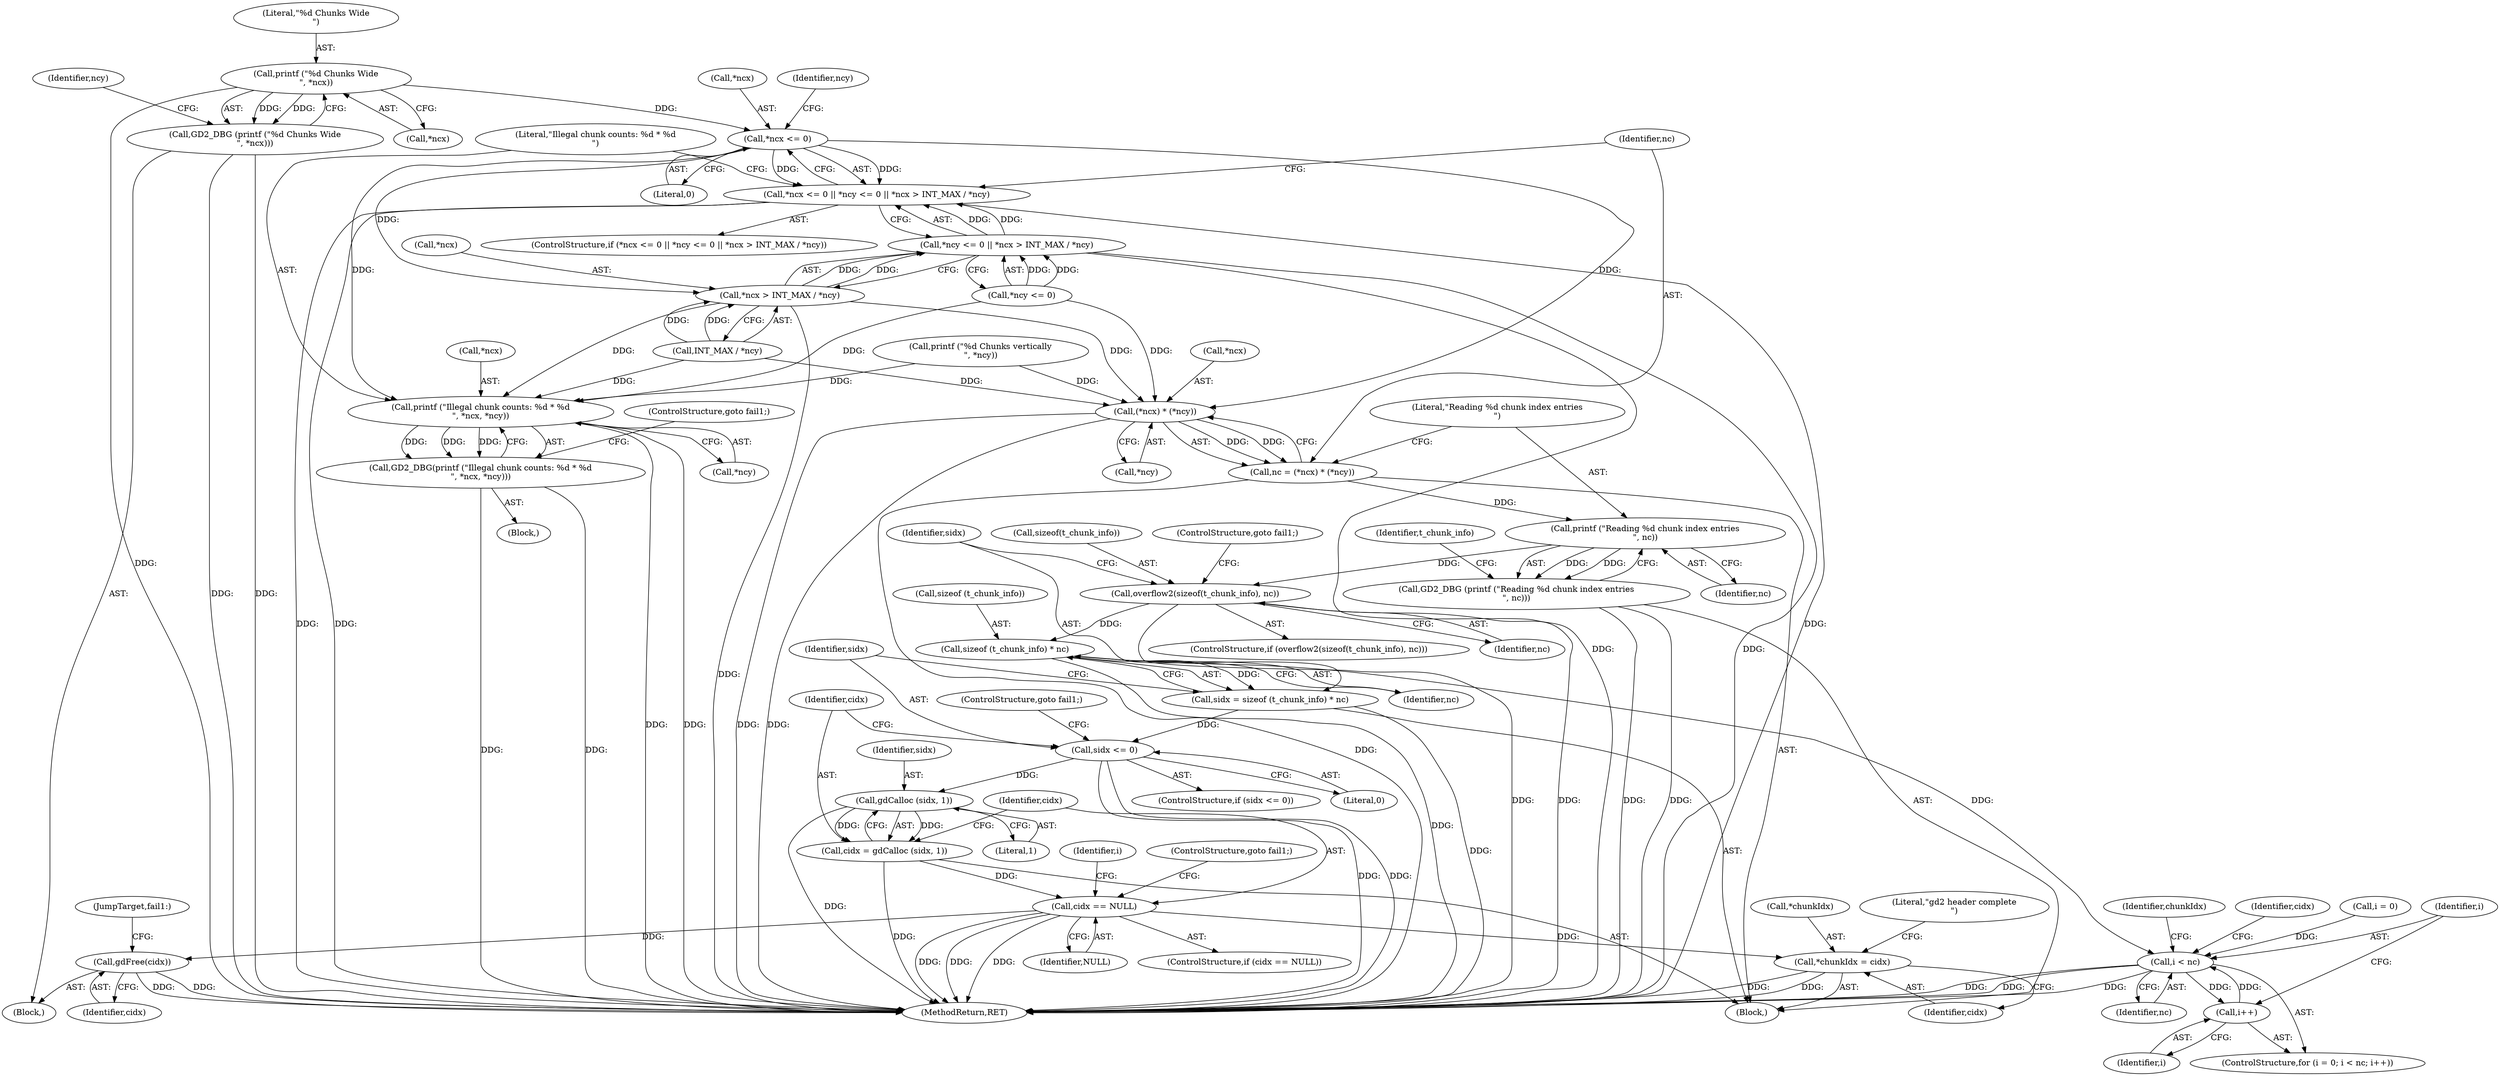 digraph "0_libgd_69d2fd2c597ffc0c217de1238b9bf4d4bceba8e6@pointer" {
"1000308" [label="(Call,printf (\"%d Chunks Wide\n\", *ncx))"];
"1000307" [label="(Call,GD2_DBG (printf (\"%d Chunks Wide\n\", *ncx)))"];
"1000332" [label="(Call,*ncx <= 0)"];
"1000331" [label="(Call,*ncx <= 0 || *ncy <= 0 || *ncx > INT_MAX / *ncy)"];
"1000341" [label="(Call,*ncx > INT_MAX / *ncy)"];
"1000336" [label="(Call,*ncy <= 0 || *ncx > INT_MAX / *ncy)"];
"1000350" [label="(Call,printf (\"Illegal chunk counts: %d * %d\n\", *ncx, *ncy))"];
"1000349" [label="(Call,GD2_DBG(printf (\"Illegal chunk counts: %d * %d\n\", *ncx, *ncy)))"];
"1000359" [label="(Call,(*ncx) * (*ncy))"];
"1000357" [label="(Call,nc = (*ncx) * (*ncy))"];
"1000365" [label="(Call,printf (\"Reading %d chunk index entries\n\", nc))"];
"1000364" [label="(Call,GD2_DBG (printf (\"Reading %d chunk index entries\n\", nc)))"];
"1000369" [label="(Call,overflow2(sizeof(t_chunk_info), nc))"];
"1000377" [label="(Call,sizeof (t_chunk_info) * nc)"];
"1000375" [label="(Call,sidx = sizeof (t_chunk_info) * nc)"];
"1000382" [label="(Call,sidx <= 0)"];
"1000389" [label="(Call,gdCalloc (sidx, 1))"];
"1000387" [label="(Call,cidx = gdCalloc (sidx, 1))"];
"1000393" [label="(Call,cidx == NULL)"];
"1000451" [label="(Call,*chunkIdx = cidx)"];
"1000461" [label="(Call,gdFree(cidx))"];
"1000402" [label="(Call,i < nc)"];
"1000405" [label="(Call,i++)"];
"1000383" [label="(Identifier,sidx)"];
"1000381" [label="(ControlStructure,if (sidx <= 0))"];
"1000342" [label="(Call,*ncx)"];
"1000349" [label="(Call,GD2_DBG(printf (\"Illegal chunk counts: %d * %d\n\", *ncx, *ncy)))"];
"1000451" [label="(Call,*chunkIdx = cidx)"];
"1000330" [label="(ControlStructure,if (*ncx <= 0 || *ncy <= 0 || *ncx > INT_MAX / *ncy))"];
"1000354" [label="(Call,*ncy)"];
"1000414" [label="(Identifier,cidx)"];
"1000394" [label="(Identifier,cidx)"];
"1000360" [label="(Call,*ncx)"];
"1000382" [label="(Call,sidx <= 0)"];
"1000393" [label="(Call,cidx == NULL)"];
"1000329" [label="(Block,)"];
"1000372" [label="(Identifier,nc)"];
"1000352" [label="(Call,*ncx)"];
"1000462" [label="(Identifier,cidx)"];
"1000336" [label="(Call,*ncy <= 0 || *ncx > INT_MAX / *ncy)"];
"1000335" [label="(Literal,0)"];
"1000402" [label="(Call,i < nc)"];
"1000359" [label="(Call,(*ncx) * (*ncy))"];
"1000358" [label="(Identifier,nc)"];
"1000380" [label="(Identifier,nc)"];
"1000399" [label="(Call,i = 0)"];
"1000310" [label="(Call,*ncx)"];
"1000365" [label="(Call,printf (\"Reading %d chunk index entries\n\", nc))"];
"1000357" [label="(Call,nc = (*ncx) * (*ncy))"];
"1000351" [label="(Literal,\"Illegal chunk counts: %d * %d\n\")"];
"1000371" [label="(Identifier,t_chunk_info)"];
"1000375" [label="(Call,sidx = sizeof (t_chunk_info) * nc)"];
"1000308" [label="(Call,printf (\"%d Chunks Wide\n\", *ncx))"];
"1000378" [label="(Call,sizeof (t_chunk_info))"];
"1000395" [label="(Identifier,NULL)"];
"1000453" [label="(Identifier,chunkIdx)"];
"1000356" [label="(ControlStructure,goto fail1;)"];
"1000404" [label="(Identifier,nc)"];
"1000376" [label="(Identifier,sidx)"];
"1000386" [label="(ControlStructure,goto fail1;)"];
"1000400" [label="(Identifier,i)"];
"1000388" [label="(Identifier,cidx)"];
"1000397" [label="(ControlStructure,goto fail1;)"];
"1000391" [label="(Literal,1)"];
"1000466" [label="(MethodReturn,RET)"];
"1000390" [label="(Identifier,sidx)"];
"1000454" [label="(Identifier,cidx)"];
"1000452" [label="(Call,*chunkIdx)"];
"1000457" [label="(Literal,\"gd2 header complete\n\")"];
"1000307" [label="(Call,GD2_DBG (printf (\"%d Chunks Wide\n\", *ncx)))"];
"1000403" [label="(Identifier,i)"];
"1000337" [label="(Call,*ncy <= 0)"];
"1000369" [label="(Call,overflow2(sizeof(t_chunk_info), nc))"];
"1000315" [label="(Identifier,ncy)"];
"1000321" [label="(Call,printf (\"%d Chunks vertically\n\", *ncy))"];
"1000362" [label="(Call,*ncy)"];
"1000117" [label="(Block,)"];
"1000344" [label="(Call,INT_MAX / *ncy)"];
"1000370" [label="(Call,sizeof(t_chunk_info))"];
"1000374" [label="(ControlStructure,goto fail1;)"];
"1000377" [label="(Call,sizeof (t_chunk_info) * nc)"];
"1000384" [label="(Literal,0)"];
"1000392" [label="(ControlStructure,if (cidx == NULL))"];
"1000406" [label="(Identifier,i)"];
"1000405" [label="(Call,i++)"];
"1000398" [label="(ControlStructure,for (i = 0; i < nc; i++))"];
"1000368" [label="(ControlStructure,if (overflow2(sizeof(t_chunk_info), nc)))"];
"1000387" [label="(Call,cidx = gdCalloc (sidx, 1))"];
"1000350" [label="(Call,printf (\"Illegal chunk counts: %d * %d\n\", *ncx, *ncy))"];
"1000348" [label="(Block,)"];
"1000366" [label="(Literal,\"Reading %d chunk index entries\n\")"];
"1000341" [label="(Call,*ncx > INT_MAX / *ncy)"];
"1000367" [label="(Identifier,nc)"];
"1000461" [label="(Call,gdFree(cidx))"];
"1000463" [label="(JumpTarget,fail1:)"];
"1000309" [label="(Literal,\"%d Chunks Wide\n\")"];
"1000331" [label="(Call,*ncx <= 0 || *ncy <= 0 || *ncx > INT_MAX / *ncy)"];
"1000339" [label="(Identifier,ncy)"];
"1000389" [label="(Call,gdCalloc (sidx, 1))"];
"1000332" [label="(Call,*ncx <= 0)"];
"1000333" [label="(Call,*ncx)"];
"1000364" [label="(Call,GD2_DBG (printf (\"Reading %d chunk index entries\n\", nc)))"];
"1000308" -> "1000307"  [label="AST: "];
"1000308" -> "1000310"  [label="CFG: "];
"1000309" -> "1000308"  [label="AST: "];
"1000310" -> "1000308"  [label="AST: "];
"1000307" -> "1000308"  [label="CFG: "];
"1000308" -> "1000466"  [label="DDG: "];
"1000308" -> "1000307"  [label="DDG: "];
"1000308" -> "1000307"  [label="DDG: "];
"1000308" -> "1000332"  [label="DDG: "];
"1000307" -> "1000117"  [label="AST: "];
"1000315" -> "1000307"  [label="CFG: "];
"1000307" -> "1000466"  [label="DDG: "];
"1000307" -> "1000466"  [label="DDG: "];
"1000332" -> "1000331"  [label="AST: "];
"1000332" -> "1000335"  [label="CFG: "];
"1000333" -> "1000332"  [label="AST: "];
"1000335" -> "1000332"  [label="AST: "];
"1000339" -> "1000332"  [label="CFG: "];
"1000331" -> "1000332"  [label="CFG: "];
"1000332" -> "1000331"  [label="DDG: "];
"1000332" -> "1000331"  [label="DDG: "];
"1000332" -> "1000341"  [label="DDG: "];
"1000332" -> "1000350"  [label="DDG: "];
"1000332" -> "1000359"  [label="DDG: "];
"1000331" -> "1000330"  [label="AST: "];
"1000331" -> "1000336"  [label="CFG: "];
"1000336" -> "1000331"  [label="AST: "];
"1000351" -> "1000331"  [label="CFG: "];
"1000358" -> "1000331"  [label="CFG: "];
"1000331" -> "1000466"  [label="DDG: "];
"1000331" -> "1000466"  [label="DDG: "];
"1000331" -> "1000466"  [label="DDG: "];
"1000336" -> "1000331"  [label="DDG: "];
"1000336" -> "1000331"  [label="DDG: "];
"1000341" -> "1000336"  [label="AST: "];
"1000341" -> "1000344"  [label="CFG: "];
"1000342" -> "1000341"  [label="AST: "];
"1000344" -> "1000341"  [label="AST: "];
"1000336" -> "1000341"  [label="CFG: "];
"1000341" -> "1000466"  [label="DDG: "];
"1000341" -> "1000336"  [label="DDG: "];
"1000341" -> "1000336"  [label="DDG: "];
"1000344" -> "1000341"  [label="DDG: "];
"1000344" -> "1000341"  [label="DDG: "];
"1000341" -> "1000350"  [label="DDG: "];
"1000341" -> "1000359"  [label="DDG: "];
"1000336" -> "1000337"  [label="CFG: "];
"1000337" -> "1000336"  [label="AST: "];
"1000336" -> "1000466"  [label="DDG: "];
"1000336" -> "1000466"  [label="DDG: "];
"1000337" -> "1000336"  [label="DDG: "];
"1000337" -> "1000336"  [label="DDG: "];
"1000350" -> "1000349"  [label="AST: "];
"1000350" -> "1000354"  [label="CFG: "];
"1000351" -> "1000350"  [label="AST: "];
"1000352" -> "1000350"  [label="AST: "];
"1000354" -> "1000350"  [label="AST: "];
"1000349" -> "1000350"  [label="CFG: "];
"1000350" -> "1000466"  [label="DDG: "];
"1000350" -> "1000466"  [label="DDG: "];
"1000350" -> "1000349"  [label="DDG: "];
"1000350" -> "1000349"  [label="DDG: "];
"1000350" -> "1000349"  [label="DDG: "];
"1000337" -> "1000350"  [label="DDG: "];
"1000321" -> "1000350"  [label="DDG: "];
"1000344" -> "1000350"  [label="DDG: "];
"1000349" -> "1000348"  [label="AST: "];
"1000356" -> "1000349"  [label="CFG: "];
"1000349" -> "1000466"  [label="DDG: "];
"1000349" -> "1000466"  [label="DDG: "];
"1000359" -> "1000357"  [label="AST: "];
"1000359" -> "1000362"  [label="CFG: "];
"1000360" -> "1000359"  [label="AST: "];
"1000362" -> "1000359"  [label="AST: "];
"1000357" -> "1000359"  [label="CFG: "];
"1000359" -> "1000466"  [label="DDG: "];
"1000359" -> "1000466"  [label="DDG: "];
"1000359" -> "1000357"  [label="DDG: "];
"1000359" -> "1000357"  [label="DDG: "];
"1000337" -> "1000359"  [label="DDG: "];
"1000321" -> "1000359"  [label="DDG: "];
"1000344" -> "1000359"  [label="DDG: "];
"1000357" -> "1000329"  [label="AST: "];
"1000358" -> "1000357"  [label="AST: "];
"1000366" -> "1000357"  [label="CFG: "];
"1000357" -> "1000466"  [label="DDG: "];
"1000357" -> "1000365"  [label="DDG: "];
"1000365" -> "1000364"  [label="AST: "];
"1000365" -> "1000367"  [label="CFG: "];
"1000366" -> "1000365"  [label="AST: "];
"1000367" -> "1000365"  [label="AST: "];
"1000364" -> "1000365"  [label="CFG: "];
"1000365" -> "1000364"  [label="DDG: "];
"1000365" -> "1000364"  [label="DDG: "];
"1000365" -> "1000369"  [label="DDG: "];
"1000364" -> "1000329"  [label="AST: "];
"1000371" -> "1000364"  [label="CFG: "];
"1000364" -> "1000466"  [label="DDG: "];
"1000364" -> "1000466"  [label="DDG: "];
"1000369" -> "1000368"  [label="AST: "];
"1000369" -> "1000372"  [label="CFG: "];
"1000370" -> "1000369"  [label="AST: "];
"1000372" -> "1000369"  [label="AST: "];
"1000374" -> "1000369"  [label="CFG: "];
"1000376" -> "1000369"  [label="CFG: "];
"1000369" -> "1000466"  [label="DDG: "];
"1000369" -> "1000466"  [label="DDG: "];
"1000369" -> "1000377"  [label="DDG: "];
"1000377" -> "1000375"  [label="AST: "];
"1000377" -> "1000380"  [label="CFG: "];
"1000378" -> "1000377"  [label="AST: "];
"1000380" -> "1000377"  [label="AST: "];
"1000375" -> "1000377"  [label="CFG: "];
"1000377" -> "1000466"  [label="DDG: "];
"1000377" -> "1000375"  [label="DDG: "];
"1000377" -> "1000402"  [label="DDG: "];
"1000375" -> "1000329"  [label="AST: "];
"1000376" -> "1000375"  [label="AST: "];
"1000383" -> "1000375"  [label="CFG: "];
"1000375" -> "1000466"  [label="DDG: "];
"1000375" -> "1000382"  [label="DDG: "];
"1000382" -> "1000381"  [label="AST: "];
"1000382" -> "1000384"  [label="CFG: "];
"1000383" -> "1000382"  [label="AST: "];
"1000384" -> "1000382"  [label="AST: "];
"1000386" -> "1000382"  [label="CFG: "];
"1000388" -> "1000382"  [label="CFG: "];
"1000382" -> "1000466"  [label="DDG: "];
"1000382" -> "1000466"  [label="DDG: "];
"1000382" -> "1000389"  [label="DDG: "];
"1000389" -> "1000387"  [label="AST: "];
"1000389" -> "1000391"  [label="CFG: "];
"1000390" -> "1000389"  [label="AST: "];
"1000391" -> "1000389"  [label="AST: "];
"1000387" -> "1000389"  [label="CFG: "];
"1000389" -> "1000466"  [label="DDG: "];
"1000389" -> "1000387"  [label="DDG: "];
"1000389" -> "1000387"  [label="DDG: "];
"1000387" -> "1000329"  [label="AST: "];
"1000388" -> "1000387"  [label="AST: "];
"1000394" -> "1000387"  [label="CFG: "];
"1000387" -> "1000466"  [label="DDG: "];
"1000387" -> "1000393"  [label="DDG: "];
"1000393" -> "1000392"  [label="AST: "];
"1000393" -> "1000395"  [label="CFG: "];
"1000394" -> "1000393"  [label="AST: "];
"1000395" -> "1000393"  [label="AST: "];
"1000397" -> "1000393"  [label="CFG: "];
"1000400" -> "1000393"  [label="CFG: "];
"1000393" -> "1000466"  [label="DDG: "];
"1000393" -> "1000466"  [label="DDG: "];
"1000393" -> "1000466"  [label="DDG: "];
"1000393" -> "1000451"  [label="DDG: "];
"1000393" -> "1000461"  [label="DDG: "];
"1000451" -> "1000329"  [label="AST: "];
"1000451" -> "1000454"  [label="CFG: "];
"1000452" -> "1000451"  [label="AST: "];
"1000454" -> "1000451"  [label="AST: "];
"1000457" -> "1000451"  [label="CFG: "];
"1000451" -> "1000466"  [label="DDG: "];
"1000451" -> "1000466"  [label="DDG: "];
"1000461" -> "1000117"  [label="AST: "];
"1000461" -> "1000462"  [label="CFG: "];
"1000462" -> "1000461"  [label="AST: "];
"1000463" -> "1000461"  [label="CFG: "];
"1000461" -> "1000466"  [label="DDG: "];
"1000461" -> "1000466"  [label="DDG: "];
"1000402" -> "1000398"  [label="AST: "];
"1000402" -> "1000404"  [label="CFG: "];
"1000403" -> "1000402"  [label="AST: "];
"1000404" -> "1000402"  [label="AST: "];
"1000414" -> "1000402"  [label="CFG: "];
"1000453" -> "1000402"  [label="CFG: "];
"1000402" -> "1000466"  [label="DDG: "];
"1000402" -> "1000466"  [label="DDG: "];
"1000402" -> "1000466"  [label="DDG: "];
"1000399" -> "1000402"  [label="DDG: "];
"1000405" -> "1000402"  [label="DDG: "];
"1000402" -> "1000405"  [label="DDG: "];
"1000405" -> "1000398"  [label="AST: "];
"1000405" -> "1000406"  [label="CFG: "];
"1000406" -> "1000405"  [label="AST: "];
"1000403" -> "1000405"  [label="CFG: "];
}

